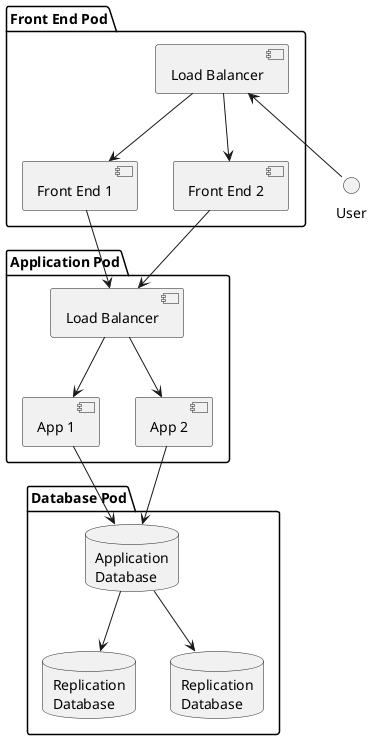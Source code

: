 @startuml

package "Front End Pod" as feserver {
  component "Load Balancer" as client
  component "Front End 1" as client1
  component "Front End 2" as client2
  client --> client1
  client --> client2
}

package "Application Pod" as appserver {
  component "Load Balancer" as app
  component "App 1" as app1
  component "App 2" as app2
  app --> app1
  app --> app2
}

client1 --> app
client2 --> app

package "Database Pod" {
  database "Application\nDatabase" as db
  database "Replication\nDatabase" as rep1
  database "Replication\nDatabase" as rep2
}

User -up-> client
app1 --> db
app2 --> db
db --> rep1
db --> rep2

@enduml

